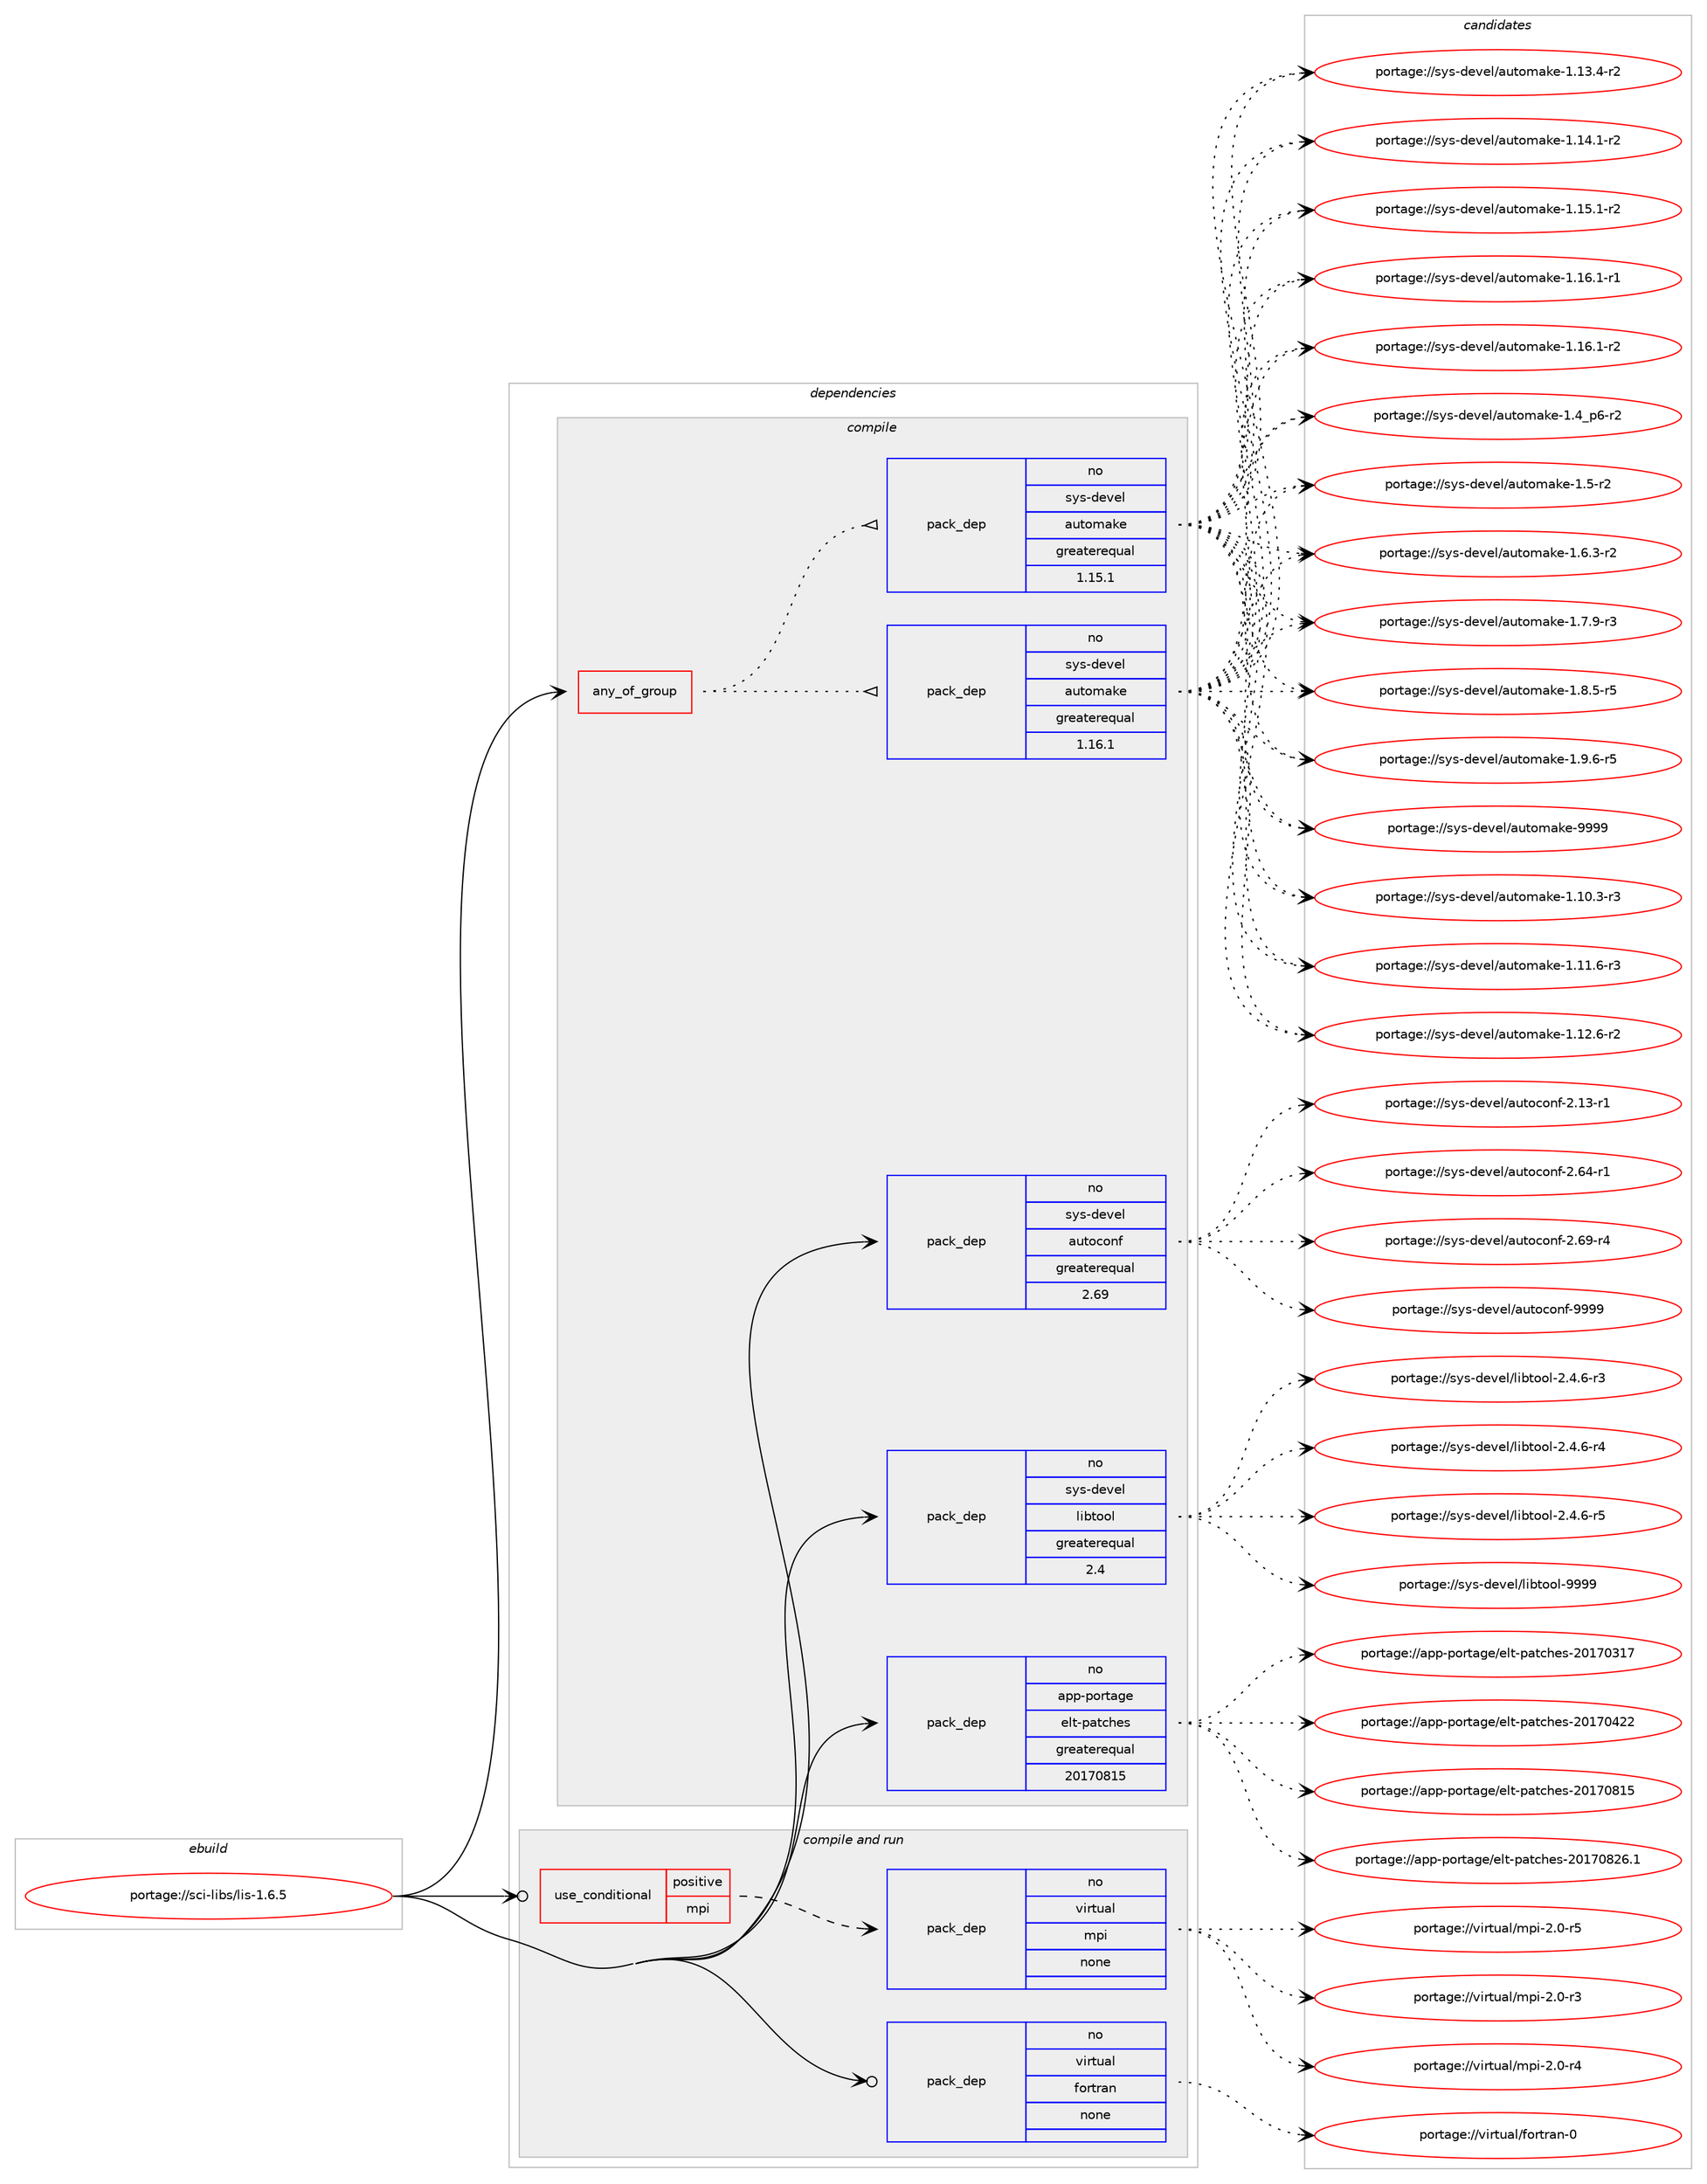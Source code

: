 digraph prolog {

# *************
# Graph options
# *************

newrank=true;
concentrate=true;
compound=true;
graph [rankdir=LR,fontname=Helvetica,fontsize=10,ranksep=1.5];#, ranksep=2.5, nodesep=0.2];
edge  [arrowhead=vee];
node  [fontname=Helvetica,fontsize=10];

# **********
# The ebuild
# **********

subgraph cluster_leftcol {
color=gray;
rank=same;
label=<<i>ebuild</i>>;
id [label="portage://sci-libs/lis-1.6.5", color=red, width=4, href="../sci-libs/lis-1.6.5.svg"];
}

# ****************
# The dependencies
# ****************

subgraph cluster_midcol {
color=gray;
label=<<i>dependencies</i>>;
subgraph cluster_compile {
fillcolor="#eeeeee";
style=filled;
label=<<i>compile</i>>;
subgraph any6452 {
dependency391406 [label=<<TABLE BORDER="0" CELLBORDER="1" CELLSPACING="0" CELLPADDING="4"><TR><TD CELLPADDING="10">any_of_group</TD></TR></TABLE>>, shape=none, color=red];subgraph pack287836 {
dependency391407 [label=<<TABLE BORDER="0" CELLBORDER="1" CELLSPACING="0" CELLPADDING="4" WIDTH="220"><TR><TD ROWSPAN="6" CELLPADDING="30">pack_dep</TD></TR><TR><TD WIDTH="110">no</TD></TR><TR><TD>sys-devel</TD></TR><TR><TD>automake</TD></TR><TR><TD>greaterequal</TD></TR><TR><TD>1.16.1</TD></TR></TABLE>>, shape=none, color=blue];
}
dependency391406:e -> dependency391407:w [weight=20,style="dotted",arrowhead="oinv"];
subgraph pack287837 {
dependency391408 [label=<<TABLE BORDER="0" CELLBORDER="1" CELLSPACING="0" CELLPADDING="4" WIDTH="220"><TR><TD ROWSPAN="6" CELLPADDING="30">pack_dep</TD></TR><TR><TD WIDTH="110">no</TD></TR><TR><TD>sys-devel</TD></TR><TR><TD>automake</TD></TR><TR><TD>greaterequal</TD></TR><TR><TD>1.15.1</TD></TR></TABLE>>, shape=none, color=blue];
}
dependency391406:e -> dependency391408:w [weight=20,style="dotted",arrowhead="oinv"];
}
id:e -> dependency391406:w [weight=20,style="solid",arrowhead="vee"];
subgraph pack287838 {
dependency391409 [label=<<TABLE BORDER="0" CELLBORDER="1" CELLSPACING="0" CELLPADDING="4" WIDTH="220"><TR><TD ROWSPAN="6" CELLPADDING="30">pack_dep</TD></TR><TR><TD WIDTH="110">no</TD></TR><TR><TD>app-portage</TD></TR><TR><TD>elt-patches</TD></TR><TR><TD>greaterequal</TD></TR><TR><TD>20170815</TD></TR></TABLE>>, shape=none, color=blue];
}
id:e -> dependency391409:w [weight=20,style="solid",arrowhead="vee"];
subgraph pack287839 {
dependency391410 [label=<<TABLE BORDER="0" CELLBORDER="1" CELLSPACING="0" CELLPADDING="4" WIDTH="220"><TR><TD ROWSPAN="6" CELLPADDING="30">pack_dep</TD></TR><TR><TD WIDTH="110">no</TD></TR><TR><TD>sys-devel</TD></TR><TR><TD>autoconf</TD></TR><TR><TD>greaterequal</TD></TR><TR><TD>2.69</TD></TR></TABLE>>, shape=none, color=blue];
}
id:e -> dependency391410:w [weight=20,style="solid",arrowhead="vee"];
subgraph pack287840 {
dependency391411 [label=<<TABLE BORDER="0" CELLBORDER="1" CELLSPACING="0" CELLPADDING="4" WIDTH="220"><TR><TD ROWSPAN="6" CELLPADDING="30">pack_dep</TD></TR><TR><TD WIDTH="110">no</TD></TR><TR><TD>sys-devel</TD></TR><TR><TD>libtool</TD></TR><TR><TD>greaterequal</TD></TR><TR><TD>2.4</TD></TR></TABLE>>, shape=none, color=blue];
}
id:e -> dependency391411:w [weight=20,style="solid",arrowhead="vee"];
}
subgraph cluster_compileandrun {
fillcolor="#eeeeee";
style=filled;
label=<<i>compile and run</i>>;
subgraph cond96914 {
dependency391412 [label=<<TABLE BORDER="0" CELLBORDER="1" CELLSPACING="0" CELLPADDING="4"><TR><TD ROWSPAN="3" CELLPADDING="10">use_conditional</TD></TR><TR><TD>positive</TD></TR><TR><TD>mpi</TD></TR></TABLE>>, shape=none, color=red];
subgraph pack287841 {
dependency391413 [label=<<TABLE BORDER="0" CELLBORDER="1" CELLSPACING="0" CELLPADDING="4" WIDTH="220"><TR><TD ROWSPAN="6" CELLPADDING="30">pack_dep</TD></TR><TR><TD WIDTH="110">no</TD></TR><TR><TD>virtual</TD></TR><TR><TD>mpi</TD></TR><TR><TD>none</TD></TR><TR><TD></TD></TR></TABLE>>, shape=none, color=blue];
}
dependency391412:e -> dependency391413:w [weight=20,style="dashed",arrowhead="vee"];
}
id:e -> dependency391412:w [weight=20,style="solid",arrowhead="odotvee"];
subgraph pack287842 {
dependency391414 [label=<<TABLE BORDER="0" CELLBORDER="1" CELLSPACING="0" CELLPADDING="4" WIDTH="220"><TR><TD ROWSPAN="6" CELLPADDING="30">pack_dep</TD></TR><TR><TD WIDTH="110">no</TD></TR><TR><TD>virtual</TD></TR><TR><TD>fortran</TD></TR><TR><TD>none</TD></TR><TR><TD></TD></TR></TABLE>>, shape=none, color=blue];
}
id:e -> dependency391414:w [weight=20,style="solid",arrowhead="odotvee"];
}
subgraph cluster_run {
fillcolor="#eeeeee";
style=filled;
label=<<i>run</i>>;
}
}

# **************
# The candidates
# **************

subgraph cluster_choices {
rank=same;
color=gray;
label=<<i>candidates</i>>;

subgraph choice287836 {
color=black;
nodesep=1;
choiceportage11512111545100101118101108479711711611110997107101454946494846514511451 [label="portage://sys-devel/automake-1.10.3-r3", color=red, width=4,href="../sys-devel/automake-1.10.3-r3.svg"];
choiceportage11512111545100101118101108479711711611110997107101454946494946544511451 [label="portage://sys-devel/automake-1.11.6-r3", color=red, width=4,href="../sys-devel/automake-1.11.6-r3.svg"];
choiceportage11512111545100101118101108479711711611110997107101454946495046544511450 [label="portage://sys-devel/automake-1.12.6-r2", color=red, width=4,href="../sys-devel/automake-1.12.6-r2.svg"];
choiceportage11512111545100101118101108479711711611110997107101454946495146524511450 [label="portage://sys-devel/automake-1.13.4-r2", color=red, width=4,href="../sys-devel/automake-1.13.4-r2.svg"];
choiceportage11512111545100101118101108479711711611110997107101454946495246494511450 [label="portage://sys-devel/automake-1.14.1-r2", color=red, width=4,href="../sys-devel/automake-1.14.1-r2.svg"];
choiceportage11512111545100101118101108479711711611110997107101454946495346494511450 [label="portage://sys-devel/automake-1.15.1-r2", color=red, width=4,href="../sys-devel/automake-1.15.1-r2.svg"];
choiceportage11512111545100101118101108479711711611110997107101454946495446494511449 [label="portage://sys-devel/automake-1.16.1-r1", color=red, width=4,href="../sys-devel/automake-1.16.1-r1.svg"];
choiceportage11512111545100101118101108479711711611110997107101454946495446494511450 [label="portage://sys-devel/automake-1.16.1-r2", color=red, width=4,href="../sys-devel/automake-1.16.1-r2.svg"];
choiceportage115121115451001011181011084797117116111109971071014549465295112544511450 [label="portage://sys-devel/automake-1.4_p6-r2", color=red, width=4,href="../sys-devel/automake-1.4_p6-r2.svg"];
choiceportage11512111545100101118101108479711711611110997107101454946534511450 [label="portage://sys-devel/automake-1.5-r2", color=red, width=4,href="../sys-devel/automake-1.5-r2.svg"];
choiceportage115121115451001011181011084797117116111109971071014549465446514511450 [label="portage://sys-devel/automake-1.6.3-r2", color=red, width=4,href="../sys-devel/automake-1.6.3-r2.svg"];
choiceportage115121115451001011181011084797117116111109971071014549465546574511451 [label="portage://sys-devel/automake-1.7.9-r3", color=red, width=4,href="../sys-devel/automake-1.7.9-r3.svg"];
choiceportage115121115451001011181011084797117116111109971071014549465646534511453 [label="portage://sys-devel/automake-1.8.5-r5", color=red, width=4,href="../sys-devel/automake-1.8.5-r5.svg"];
choiceportage115121115451001011181011084797117116111109971071014549465746544511453 [label="portage://sys-devel/automake-1.9.6-r5", color=red, width=4,href="../sys-devel/automake-1.9.6-r5.svg"];
choiceportage115121115451001011181011084797117116111109971071014557575757 [label="portage://sys-devel/automake-9999", color=red, width=4,href="../sys-devel/automake-9999.svg"];
dependency391407:e -> choiceportage11512111545100101118101108479711711611110997107101454946494846514511451:w [style=dotted,weight="100"];
dependency391407:e -> choiceportage11512111545100101118101108479711711611110997107101454946494946544511451:w [style=dotted,weight="100"];
dependency391407:e -> choiceportage11512111545100101118101108479711711611110997107101454946495046544511450:w [style=dotted,weight="100"];
dependency391407:e -> choiceportage11512111545100101118101108479711711611110997107101454946495146524511450:w [style=dotted,weight="100"];
dependency391407:e -> choiceportage11512111545100101118101108479711711611110997107101454946495246494511450:w [style=dotted,weight="100"];
dependency391407:e -> choiceportage11512111545100101118101108479711711611110997107101454946495346494511450:w [style=dotted,weight="100"];
dependency391407:e -> choiceportage11512111545100101118101108479711711611110997107101454946495446494511449:w [style=dotted,weight="100"];
dependency391407:e -> choiceportage11512111545100101118101108479711711611110997107101454946495446494511450:w [style=dotted,weight="100"];
dependency391407:e -> choiceportage115121115451001011181011084797117116111109971071014549465295112544511450:w [style=dotted,weight="100"];
dependency391407:e -> choiceportage11512111545100101118101108479711711611110997107101454946534511450:w [style=dotted,weight="100"];
dependency391407:e -> choiceportage115121115451001011181011084797117116111109971071014549465446514511450:w [style=dotted,weight="100"];
dependency391407:e -> choiceportage115121115451001011181011084797117116111109971071014549465546574511451:w [style=dotted,weight="100"];
dependency391407:e -> choiceportage115121115451001011181011084797117116111109971071014549465646534511453:w [style=dotted,weight="100"];
dependency391407:e -> choiceportage115121115451001011181011084797117116111109971071014549465746544511453:w [style=dotted,weight="100"];
dependency391407:e -> choiceportage115121115451001011181011084797117116111109971071014557575757:w [style=dotted,weight="100"];
}
subgraph choice287837 {
color=black;
nodesep=1;
choiceportage11512111545100101118101108479711711611110997107101454946494846514511451 [label="portage://sys-devel/automake-1.10.3-r3", color=red, width=4,href="../sys-devel/automake-1.10.3-r3.svg"];
choiceportage11512111545100101118101108479711711611110997107101454946494946544511451 [label="portage://sys-devel/automake-1.11.6-r3", color=red, width=4,href="../sys-devel/automake-1.11.6-r3.svg"];
choiceportage11512111545100101118101108479711711611110997107101454946495046544511450 [label="portage://sys-devel/automake-1.12.6-r2", color=red, width=4,href="../sys-devel/automake-1.12.6-r2.svg"];
choiceportage11512111545100101118101108479711711611110997107101454946495146524511450 [label="portage://sys-devel/automake-1.13.4-r2", color=red, width=4,href="../sys-devel/automake-1.13.4-r2.svg"];
choiceportage11512111545100101118101108479711711611110997107101454946495246494511450 [label="portage://sys-devel/automake-1.14.1-r2", color=red, width=4,href="../sys-devel/automake-1.14.1-r2.svg"];
choiceportage11512111545100101118101108479711711611110997107101454946495346494511450 [label="portage://sys-devel/automake-1.15.1-r2", color=red, width=4,href="../sys-devel/automake-1.15.1-r2.svg"];
choiceportage11512111545100101118101108479711711611110997107101454946495446494511449 [label="portage://sys-devel/automake-1.16.1-r1", color=red, width=4,href="../sys-devel/automake-1.16.1-r1.svg"];
choiceportage11512111545100101118101108479711711611110997107101454946495446494511450 [label="portage://sys-devel/automake-1.16.1-r2", color=red, width=4,href="../sys-devel/automake-1.16.1-r2.svg"];
choiceportage115121115451001011181011084797117116111109971071014549465295112544511450 [label="portage://sys-devel/automake-1.4_p6-r2", color=red, width=4,href="../sys-devel/automake-1.4_p6-r2.svg"];
choiceportage11512111545100101118101108479711711611110997107101454946534511450 [label="portage://sys-devel/automake-1.5-r2", color=red, width=4,href="../sys-devel/automake-1.5-r2.svg"];
choiceportage115121115451001011181011084797117116111109971071014549465446514511450 [label="portage://sys-devel/automake-1.6.3-r2", color=red, width=4,href="../sys-devel/automake-1.6.3-r2.svg"];
choiceportage115121115451001011181011084797117116111109971071014549465546574511451 [label="portage://sys-devel/automake-1.7.9-r3", color=red, width=4,href="../sys-devel/automake-1.7.9-r3.svg"];
choiceportage115121115451001011181011084797117116111109971071014549465646534511453 [label="portage://sys-devel/automake-1.8.5-r5", color=red, width=4,href="../sys-devel/automake-1.8.5-r5.svg"];
choiceportage115121115451001011181011084797117116111109971071014549465746544511453 [label="portage://sys-devel/automake-1.9.6-r5", color=red, width=4,href="../sys-devel/automake-1.9.6-r5.svg"];
choiceportage115121115451001011181011084797117116111109971071014557575757 [label="portage://sys-devel/automake-9999", color=red, width=4,href="../sys-devel/automake-9999.svg"];
dependency391408:e -> choiceportage11512111545100101118101108479711711611110997107101454946494846514511451:w [style=dotted,weight="100"];
dependency391408:e -> choiceportage11512111545100101118101108479711711611110997107101454946494946544511451:w [style=dotted,weight="100"];
dependency391408:e -> choiceportage11512111545100101118101108479711711611110997107101454946495046544511450:w [style=dotted,weight="100"];
dependency391408:e -> choiceportage11512111545100101118101108479711711611110997107101454946495146524511450:w [style=dotted,weight="100"];
dependency391408:e -> choiceportage11512111545100101118101108479711711611110997107101454946495246494511450:w [style=dotted,weight="100"];
dependency391408:e -> choiceportage11512111545100101118101108479711711611110997107101454946495346494511450:w [style=dotted,weight="100"];
dependency391408:e -> choiceportage11512111545100101118101108479711711611110997107101454946495446494511449:w [style=dotted,weight="100"];
dependency391408:e -> choiceportage11512111545100101118101108479711711611110997107101454946495446494511450:w [style=dotted,weight="100"];
dependency391408:e -> choiceportage115121115451001011181011084797117116111109971071014549465295112544511450:w [style=dotted,weight="100"];
dependency391408:e -> choiceportage11512111545100101118101108479711711611110997107101454946534511450:w [style=dotted,weight="100"];
dependency391408:e -> choiceportage115121115451001011181011084797117116111109971071014549465446514511450:w [style=dotted,weight="100"];
dependency391408:e -> choiceportage115121115451001011181011084797117116111109971071014549465546574511451:w [style=dotted,weight="100"];
dependency391408:e -> choiceportage115121115451001011181011084797117116111109971071014549465646534511453:w [style=dotted,weight="100"];
dependency391408:e -> choiceportage115121115451001011181011084797117116111109971071014549465746544511453:w [style=dotted,weight="100"];
dependency391408:e -> choiceportage115121115451001011181011084797117116111109971071014557575757:w [style=dotted,weight="100"];
}
subgraph choice287838 {
color=black;
nodesep=1;
choiceportage97112112451121111141169710310147101108116451129711699104101115455048495548514955 [label="portage://app-portage/elt-patches-20170317", color=red, width=4,href="../app-portage/elt-patches-20170317.svg"];
choiceportage97112112451121111141169710310147101108116451129711699104101115455048495548525050 [label="portage://app-portage/elt-patches-20170422", color=red, width=4,href="../app-portage/elt-patches-20170422.svg"];
choiceportage97112112451121111141169710310147101108116451129711699104101115455048495548564953 [label="portage://app-portage/elt-patches-20170815", color=red, width=4,href="../app-portage/elt-patches-20170815.svg"];
choiceportage971121124511211111411697103101471011081164511297116991041011154550484955485650544649 [label="portage://app-portage/elt-patches-20170826.1", color=red, width=4,href="../app-portage/elt-patches-20170826.1.svg"];
dependency391409:e -> choiceportage97112112451121111141169710310147101108116451129711699104101115455048495548514955:w [style=dotted,weight="100"];
dependency391409:e -> choiceportage97112112451121111141169710310147101108116451129711699104101115455048495548525050:w [style=dotted,weight="100"];
dependency391409:e -> choiceportage97112112451121111141169710310147101108116451129711699104101115455048495548564953:w [style=dotted,weight="100"];
dependency391409:e -> choiceportage971121124511211111411697103101471011081164511297116991041011154550484955485650544649:w [style=dotted,weight="100"];
}
subgraph choice287839 {
color=black;
nodesep=1;
choiceportage1151211154510010111810110847971171161119911111010245504649514511449 [label="portage://sys-devel/autoconf-2.13-r1", color=red, width=4,href="../sys-devel/autoconf-2.13-r1.svg"];
choiceportage1151211154510010111810110847971171161119911111010245504654524511449 [label="portage://sys-devel/autoconf-2.64-r1", color=red, width=4,href="../sys-devel/autoconf-2.64-r1.svg"];
choiceportage1151211154510010111810110847971171161119911111010245504654574511452 [label="portage://sys-devel/autoconf-2.69-r4", color=red, width=4,href="../sys-devel/autoconf-2.69-r4.svg"];
choiceportage115121115451001011181011084797117116111991111101024557575757 [label="portage://sys-devel/autoconf-9999", color=red, width=4,href="../sys-devel/autoconf-9999.svg"];
dependency391410:e -> choiceportage1151211154510010111810110847971171161119911111010245504649514511449:w [style=dotted,weight="100"];
dependency391410:e -> choiceportage1151211154510010111810110847971171161119911111010245504654524511449:w [style=dotted,weight="100"];
dependency391410:e -> choiceportage1151211154510010111810110847971171161119911111010245504654574511452:w [style=dotted,weight="100"];
dependency391410:e -> choiceportage115121115451001011181011084797117116111991111101024557575757:w [style=dotted,weight="100"];
}
subgraph choice287840 {
color=black;
nodesep=1;
choiceportage1151211154510010111810110847108105981161111111084550465246544511451 [label="portage://sys-devel/libtool-2.4.6-r3", color=red, width=4,href="../sys-devel/libtool-2.4.6-r3.svg"];
choiceportage1151211154510010111810110847108105981161111111084550465246544511452 [label="portage://sys-devel/libtool-2.4.6-r4", color=red, width=4,href="../sys-devel/libtool-2.4.6-r4.svg"];
choiceportage1151211154510010111810110847108105981161111111084550465246544511453 [label="portage://sys-devel/libtool-2.4.6-r5", color=red, width=4,href="../sys-devel/libtool-2.4.6-r5.svg"];
choiceportage1151211154510010111810110847108105981161111111084557575757 [label="portage://sys-devel/libtool-9999", color=red, width=4,href="../sys-devel/libtool-9999.svg"];
dependency391411:e -> choiceportage1151211154510010111810110847108105981161111111084550465246544511451:w [style=dotted,weight="100"];
dependency391411:e -> choiceportage1151211154510010111810110847108105981161111111084550465246544511452:w [style=dotted,weight="100"];
dependency391411:e -> choiceportage1151211154510010111810110847108105981161111111084550465246544511453:w [style=dotted,weight="100"];
dependency391411:e -> choiceportage1151211154510010111810110847108105981161111111084557575757:w [style=dotted,weight="100"];
}
subgraph choice287841 {
color=black;
nodesep=1;
choiceportage1181051141161179710847109112105455046484511451 [label="portage://virtual/mpi-2.0-r3", color=red, width=4,href="../virtual/mpi-2.0-r3.svg"];
choiceportage1181051141161179710847109112105455046484511452 [label="portage://virtual/mpi-2.0-r4", color=red, width=4,href="../virtual/mpi-2.0-r4.svg"];
choiceportage1181051141161179710847109112105455046484511453 [label="portage://virtual/mpi-2.0-r5", color=red, width=4,href="../virtual/mpi-2.0-r5.svg"];
dependency391413:e -> choiceportage1181051141161179710847109112105455046484511451:w [style=dotted,weight="100"];
dependency391413:e -> choiceportage1181051141161179710847109112105455046484511452:w [style=dotted,weight="100"];
dependency391413:e -> choiceportage1181051141161179710847109112105455046484511453:w [style=dotted,weight="100"];
}
subgraph choice287842 {
color=black;
nodesep=1;
choiceportage1181051141161179710847102111114116114971104548 [label="portage://virtual/fortran-0", color=red, width=4,href="../virtual/fortran-0.svg"];
dependency391414:e -> choiceportage1181051141161179710847102111114116114971104548:w [style=dotted,weight="100"];
}
}

}
